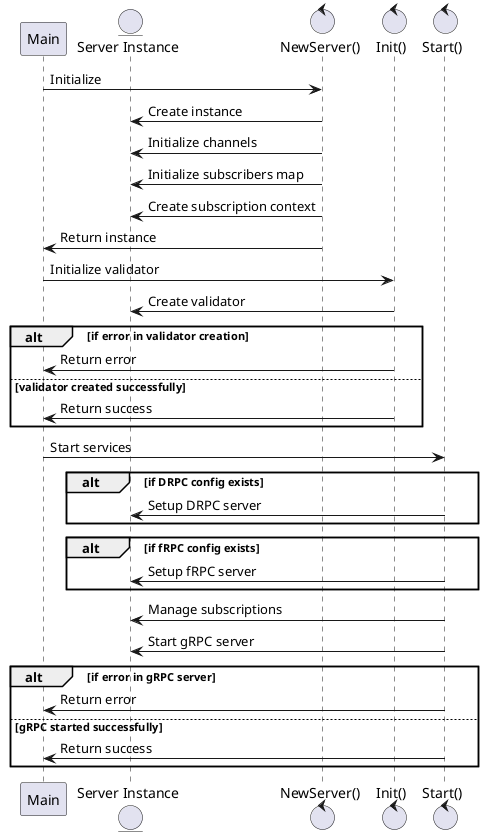 @startuml
participant Main
entity "Server Instance" as Server
control "NewServer()" as NewServer
control "Init()" as Init
control "Start()" as Start

Main -> NewServer: Initialize
NewServer -> Server: Create instance
NewServer -> Server: Initialize channels
NewServer -> Server: Initialize subscribers map
NewServer -> Server: Create subscription context
NewServer -> Main: Return instance

Main -> Init: Initialize validator
Init -> Server: Create validator
alt if error in validator creation
    Init -> Main: Return error
else validator created successfully
    Init -> Main: Return success
end

Main -> Start: Start services
'Start -> Server: Retrieve Kafka config
'alt if Kafka config exists
'    Start -> Server: Setup Kafka
'end
alt if DRPC config exists
    Start -> Server: Setup DRPC server
end
alt if fRPC config exists
    Start -> Server: Setup fRPC server
end
Start -> Server: Manage subscriptions
Start -> Server: Start gRPC server
alt if error in gRPC server
    Start -> Main: Return error
else gRPC started successfully
    Start -> Main: Return success
end

@enduml
